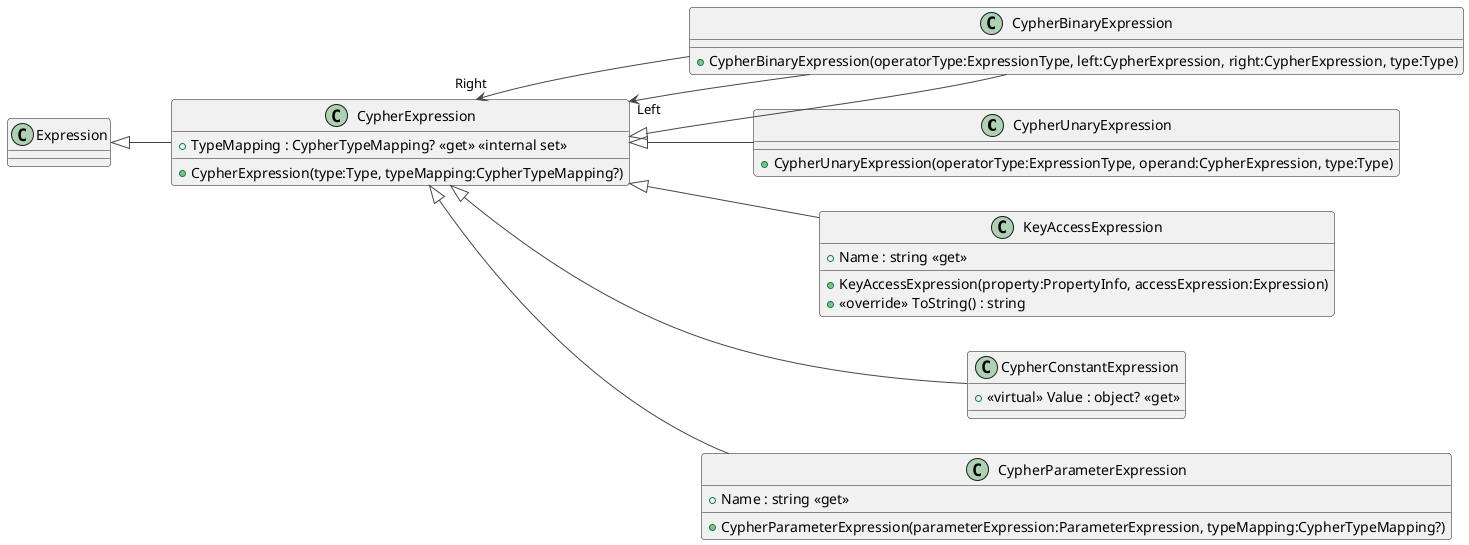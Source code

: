 @startuml Cypher Expressions part 2
!theme vibrant

left to right direction

' class MatchExpression {
'     + Limit : CypherExpression? <<get>>
'     + Predicate : CypherExpression? <<get>>
' }

' class ShapedQueryExpression {
'     + ShapedQueryExpression(queryExpression:Expression, shaperExpression:Expression)
' }

' class ProjectionBindingExpression {
'     + ProjectionBindingExpression(queryExpression:Expression, projectionMember:ProjectionMember, type:Type)
' }

class CypherUnaryExpression {
    + CypherUnaryExpression(operatorType:ExpressionType, operand:CypherExpression, type:Type)
}

class KeyAccessExpression {
    + KeyAccessExpression(property:PropertyInfo, accessExpression:Expression)
    + Name : string <<get>>
    + <<override>> ToString() : string
}

class CypherConstantExpression {
    + <<virtual>> Value : object? <<get>>
}

' class ReturnExpression {
'     + Alias : string <<get>>
'     + ReturnExpression(entityType:Type, rootAlias:string)
'     + <<override>> ToString() : string
' }

class CypherParameterExpression {
    + Name : string <<get>>
    + CypherParameterExpression(parameterExpression:ParameterExpression, typeMapping:CypherTypeMapping?)
}

class CypherBinaryExpression {
    + CypherBinaryExpression(operatorType:ExpressionType, left:CypherExpression, right:CypherExpression, type:Type)
}

' class QueryRootExpression {
'     + <<virtual>> QueryProvider : IAsyncQueryProvider? <<get>>
'     + <<override>> CanReduce : bool <<get>>
'     + QueryRootExpression(asyncQueryProvider:IAsyncQueryProvider, entityType:Type)
' }

class CypherExpression {
    + CypherExpression(type:Type, typeMapping:CypherTypeMapping?)
    + TypeMapping : CypherTypeMapping? <<get>> <<internal set>>
}

' Expression <|-- QueryRootExpression

' Expression <|-- MatchExpression
' Expression <|-- ShapedQueryExpression
' Expression <|-- ProjectionBindingExpression
' Expression <|-- ReturnExpression
' MatchExpression --> "ReturnExpression" ReturnExpression
CypherExpression <|-- CypherUnaryExpression
CypherExpression <|-- CypherConstantExpression
CypherExpression <|-- KeyAccessExpression
Expression <|-- CypherExpression
CypherExpression <|-- CypherParameterExpression
CypherExpression <|-- CypherBinaryExpression
CypherBinaryExpression --> "Left" CypherExpression
CypherBinaryExpression --> "Right" CypherExpression

@enduml